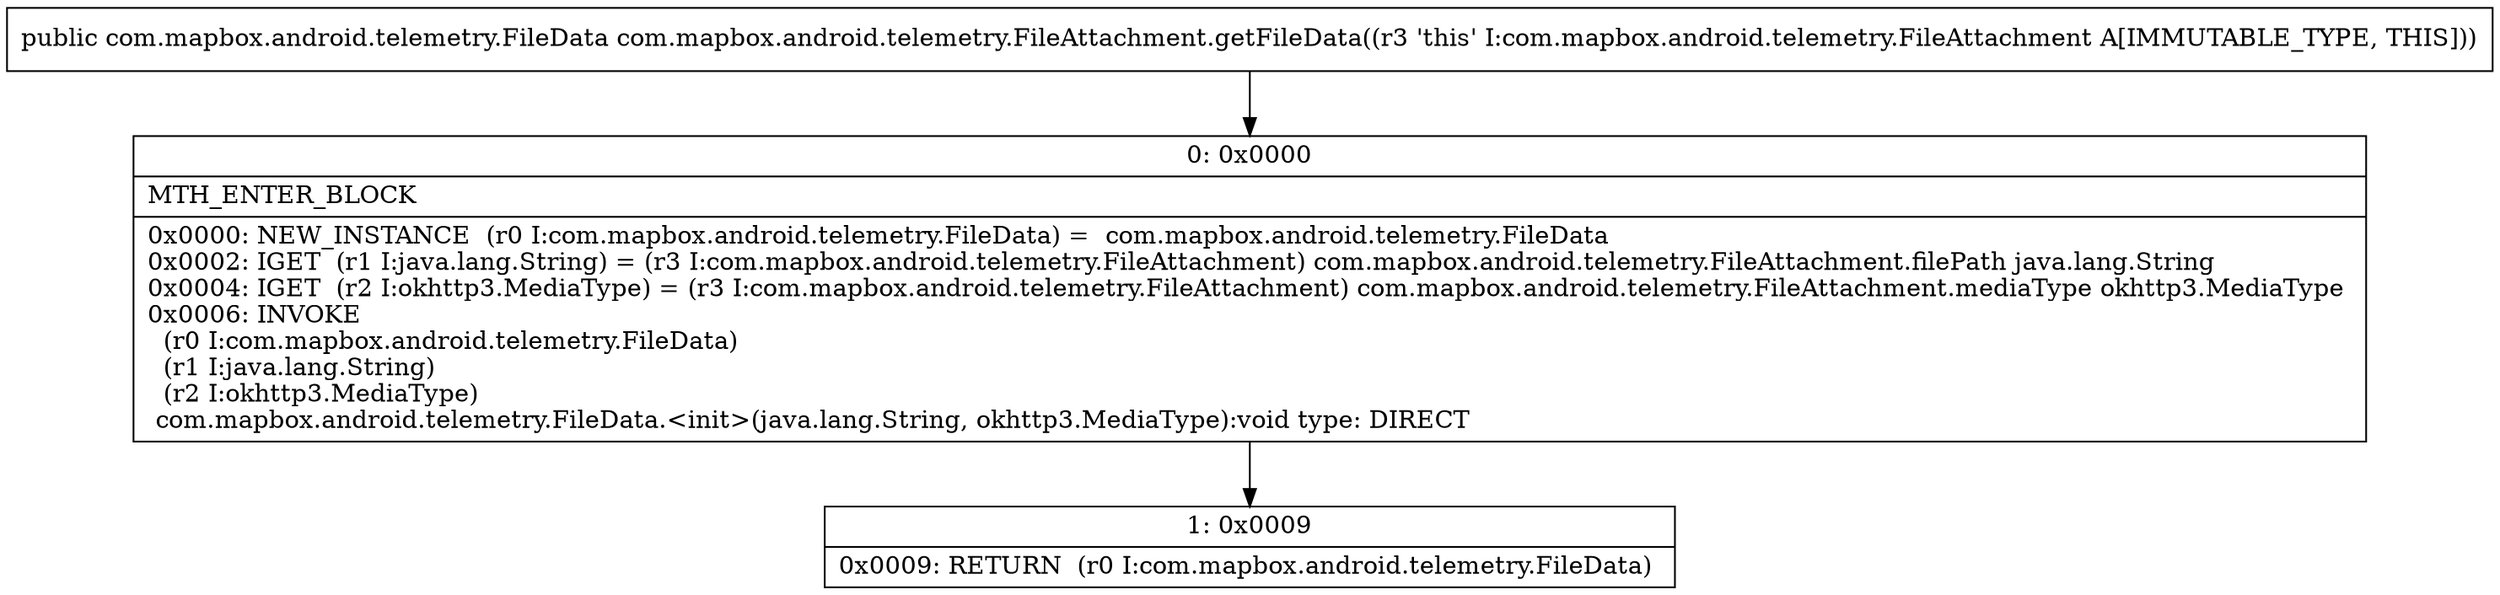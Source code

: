 digraph "CFG forcom.mapbox.android.telemetry.FileAttachment.getFileData()Lcom\/mapbox\/android\/telemetry\/FileData;" {
Node_0 [shape=record,label="{0\:\ 0x0000|MTH_ENTER_BLOCK\l|0x0000: NEW_INSTANCE  (r0 I:com.mapbox.android.telemetry.FileData) =  com.mapbox.android.telemetry.FileData \l0x0002: IGET  (r1 I:java.lang.String) = (r3 I:com.mapbox.android.telemetry.FileAttachment) com.mapbox.android.telemetry.FileAttachment.filePath java.lang.String \l0x0004: IGET  (r2 I:okhttp3.MediaType) = (r3 I:com.mapbox.android.telemetry.FileAttachment) com.mapbox.android.telemetry.FileAttachment.mediaType okhttp3.MediaType \l0x0006: INVOKE  \l  (r0 I:com.mapbox.android.telemetry.FileData)\l  (r1 I:java.lang.String)\l  (r2 I:okhttp3.MediaType)\l com.mapbox.android.telemetry.FileData.\<init\>(java.lang.String, okhttp3.MediaType):void type: DIRECT \l}"];
Node_1 [shape=record,label="{1\:\ 0x0009|0x0009: RETURN  (r0 I:com.mapbox.android.telemetry.FileData) \l}"];
MethodNode[shape=record,label="{public com.mapbox.android.telemetry.FileData com.mapbox.android.telemetry.FileAttachment.getFileData((r3 'this' I:com.mapbox.android.telemetry.FileAttachment A[IMMUTABLE_TYPE, THIS])) }"];
MethodNode -> Node_0;
Node_0 -> Node_1;
}

